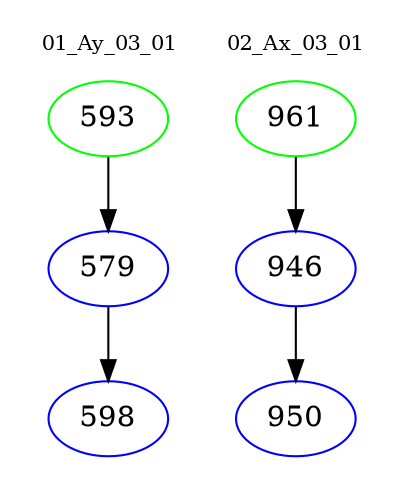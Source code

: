 digraph{
subgraph cluster_0 {
color = white
label = "01_Ay_03_01";
fontsize=10;
T0_593 [label="593", color="green"]
T0_593 -> T0_579 [color="black"]
T0_579 [label="579", color="blue"]
T0_579 -> T0_598 [color="black"]
T0_598 [label="598", color="blue"]
}
subgraph cluster_1 {
color = white
label = "02_Ax_03_01";
fontsize=10;
T1_961 [label="961", color="green"]
T1_961 -> T1_946 [color="black"]
T1_946 [label="946", color="blue"]
T1_946 -> T1_950 [color="black"]
T1_950 [label="950", color="blue"]
}
}
